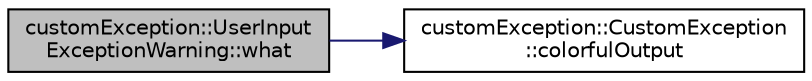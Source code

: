 digraph "customException::UserInputExceptionWarning::what"
{
 // LATEX_PDF_SIZE
  edge [fontname="Helvetica",fontsize="10",labelfontname="Helvetica",labelfontsize="10"];
  node [fontname="Helvetica",fontsize="10",shape=record];
  rankdir="LR";
  Node1 [label="customException::UserInput\lExceptionWarning::what",height=0.2,width=0.4,color="black", fillcolor="grey75", style="filled", fontcolor="black",tooltip="Construct a new Custom Exception:: Custom Exception object."];
  Node1 -> Node2 [color="midnightblue",fontsize="10",style="solid",fontname="Helvetica"];
  Node2 [label="customException::CustomException\l::colorfulOutput",height=0.2,width=0.4,color="black", fillcolor="white", style="filled",URL="$classcustomException_1_1CustomException.html#a62f6656d4e73b02064bc3fd4e60a7f28",tooltip="Prints the exception type in color."];
}
